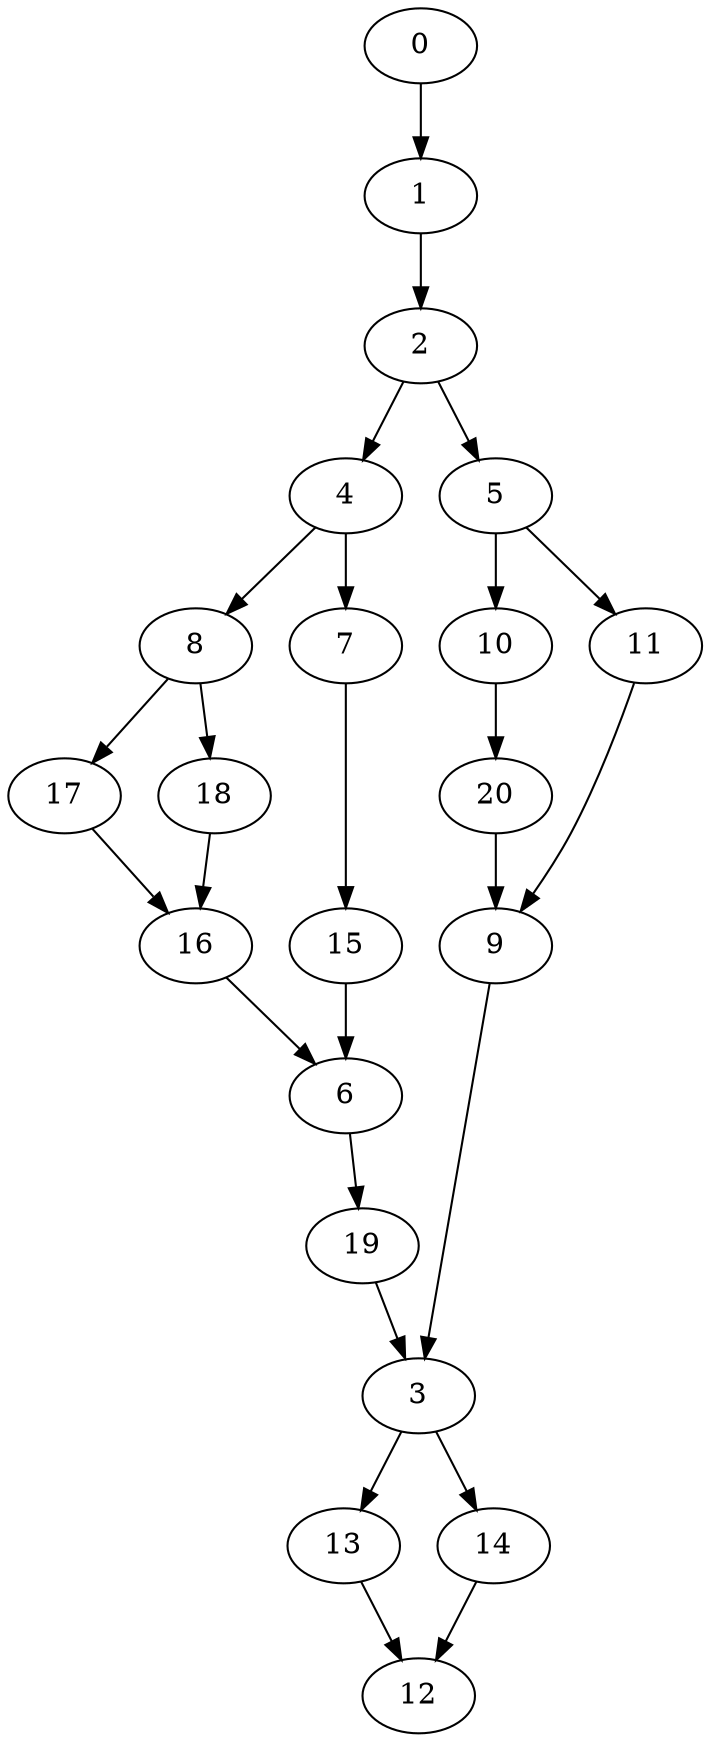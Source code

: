 digraph "SeriesParallel-MaxBf-2_Nodes_21_CCR_0.10_WeightType_Random_GB" {
	graph ["Duplicate states"=0,
		GraphType=S_P,
		"Max states in OPEN"=0,
		Modes="120000ms; topo-ordered tasks, ; Pruning: task equivalence, fixed order ready list, ; F-value: ; Optimisation: best schedule length (\
SL) optimisation on equal, ",
		NumberOfTasks=21,
		"Pruned using list schedule length"=14113,
		"States removed from OPEN"=0,
		TargetSystem="Homogeneous-2",
		"Time to schedule (ms)"=494,
		"Total idle time"=210,
		"Total schedule length"=943,
		"Total sequential time"=1610,
		"Total states created"=36372
	];
	0	["Finish time"=63,
		Processor=0,
		"Start time"=0,
		Weight=63];
	1	["Finish time"=126,
		Processor=0,
		"Start time"=63,
		Weight=63];
	0 -> 1	[Weight=5];
	2	["Finish time"=151,
		Processor=0,
		"Start time"=126,
		Weight=25];
	1 -> 2	[Weight=8];
	4	["Finish time"=283,
		Processor=1,
		"Start time"=156,
		Weight=127];
	2 -> 4	[Weight=5];
	5	["Finish time"=252,
		Processor=0,
		"Start time"=151,
		Weight=101];
	2 -> 5	[Weight=10];
	8	["Finish time"=448,
		Processor=1,
		"Start time"=321,
		Weight=127];
	4 -> 8	[Weight=10];
	7	["Finish time"=455,
		Processor=0,
		"Start time"=379,
		Weight=76];
	4 -> 7	[Weight=5];
	17	["Finish time"=511,
		Processor=1,
		"Start time"=448,
		Weight=63];
	8 -> 17	[Weight=3];
	18	["Finish time"=480,
		Processor=0,
		"Start time"=455,
		Weight=25];
	8 -> 18	[Weight=7];
	10	["Finish time"=379,
		Processor=0,
		"Start time"=252,
		Weight=127];
	5 -> 10	[Weight=2];
	11	["Finish time"=321,
		Processor=1,
		"Start time"=283,
		Weight=38];
	5 -> 11	[Weight=5];
	16	["Finish time"=638,
		Processor=1,
		"Start time"=511,
		Weight=127];
	17 -> 16	[Weight=7];
	20	["Finish time"=683,
		Processor=0,
		"Start time"=569,
		Weight=114];
	10 -> 20	[Weight=5];
	15	["Finish time"=569,
		Processor=0,
		"Start time"=480,
		Weight=89];
	7 -> 15	[Weight=8];
	18 -> 16	[Weight=6];
	6	["Finish time"=727,
		Processor=1,
		"Start time"=638,
		Weight=89];
	16 -> 6	[Weight=5];
	15 -> 6	[Weight=6];
	9	["Finish time"=772,
		Processor=0,
		"Start time"=683,
		Weight=89];
	20 -> 9	[Weight=7];
	19	["Finish time"=778,
		Processor=1,
		"Start time"=727,
		Weight=51];
	6 -> 19	[Weight=10];
	11 -> 9	[Weight=9];
	3	["Finish time"=816,
		Processor=1,
		"Start time"=778,
		Weight=38];
	9 -> 3	[Weight=4];
	19 -> 3	[Weight=5];
	13	["Finish time"=905,
		Processor=1,
		"Start time"=816,
		Weight=89];
	3 -> 13	[Weight=4];
	14	["Finish time"=877,
		Processor=0,
		"Start time"=826,
		Weight=51];
	3 -> 14	[Weight=10];
	12	["Finish time"=943,
		Processor=1,
		"Start time"=905,
		Weight=38];
	13 -> 12	[Weight=7];
	14 -> 12	[Weight=8];
}
